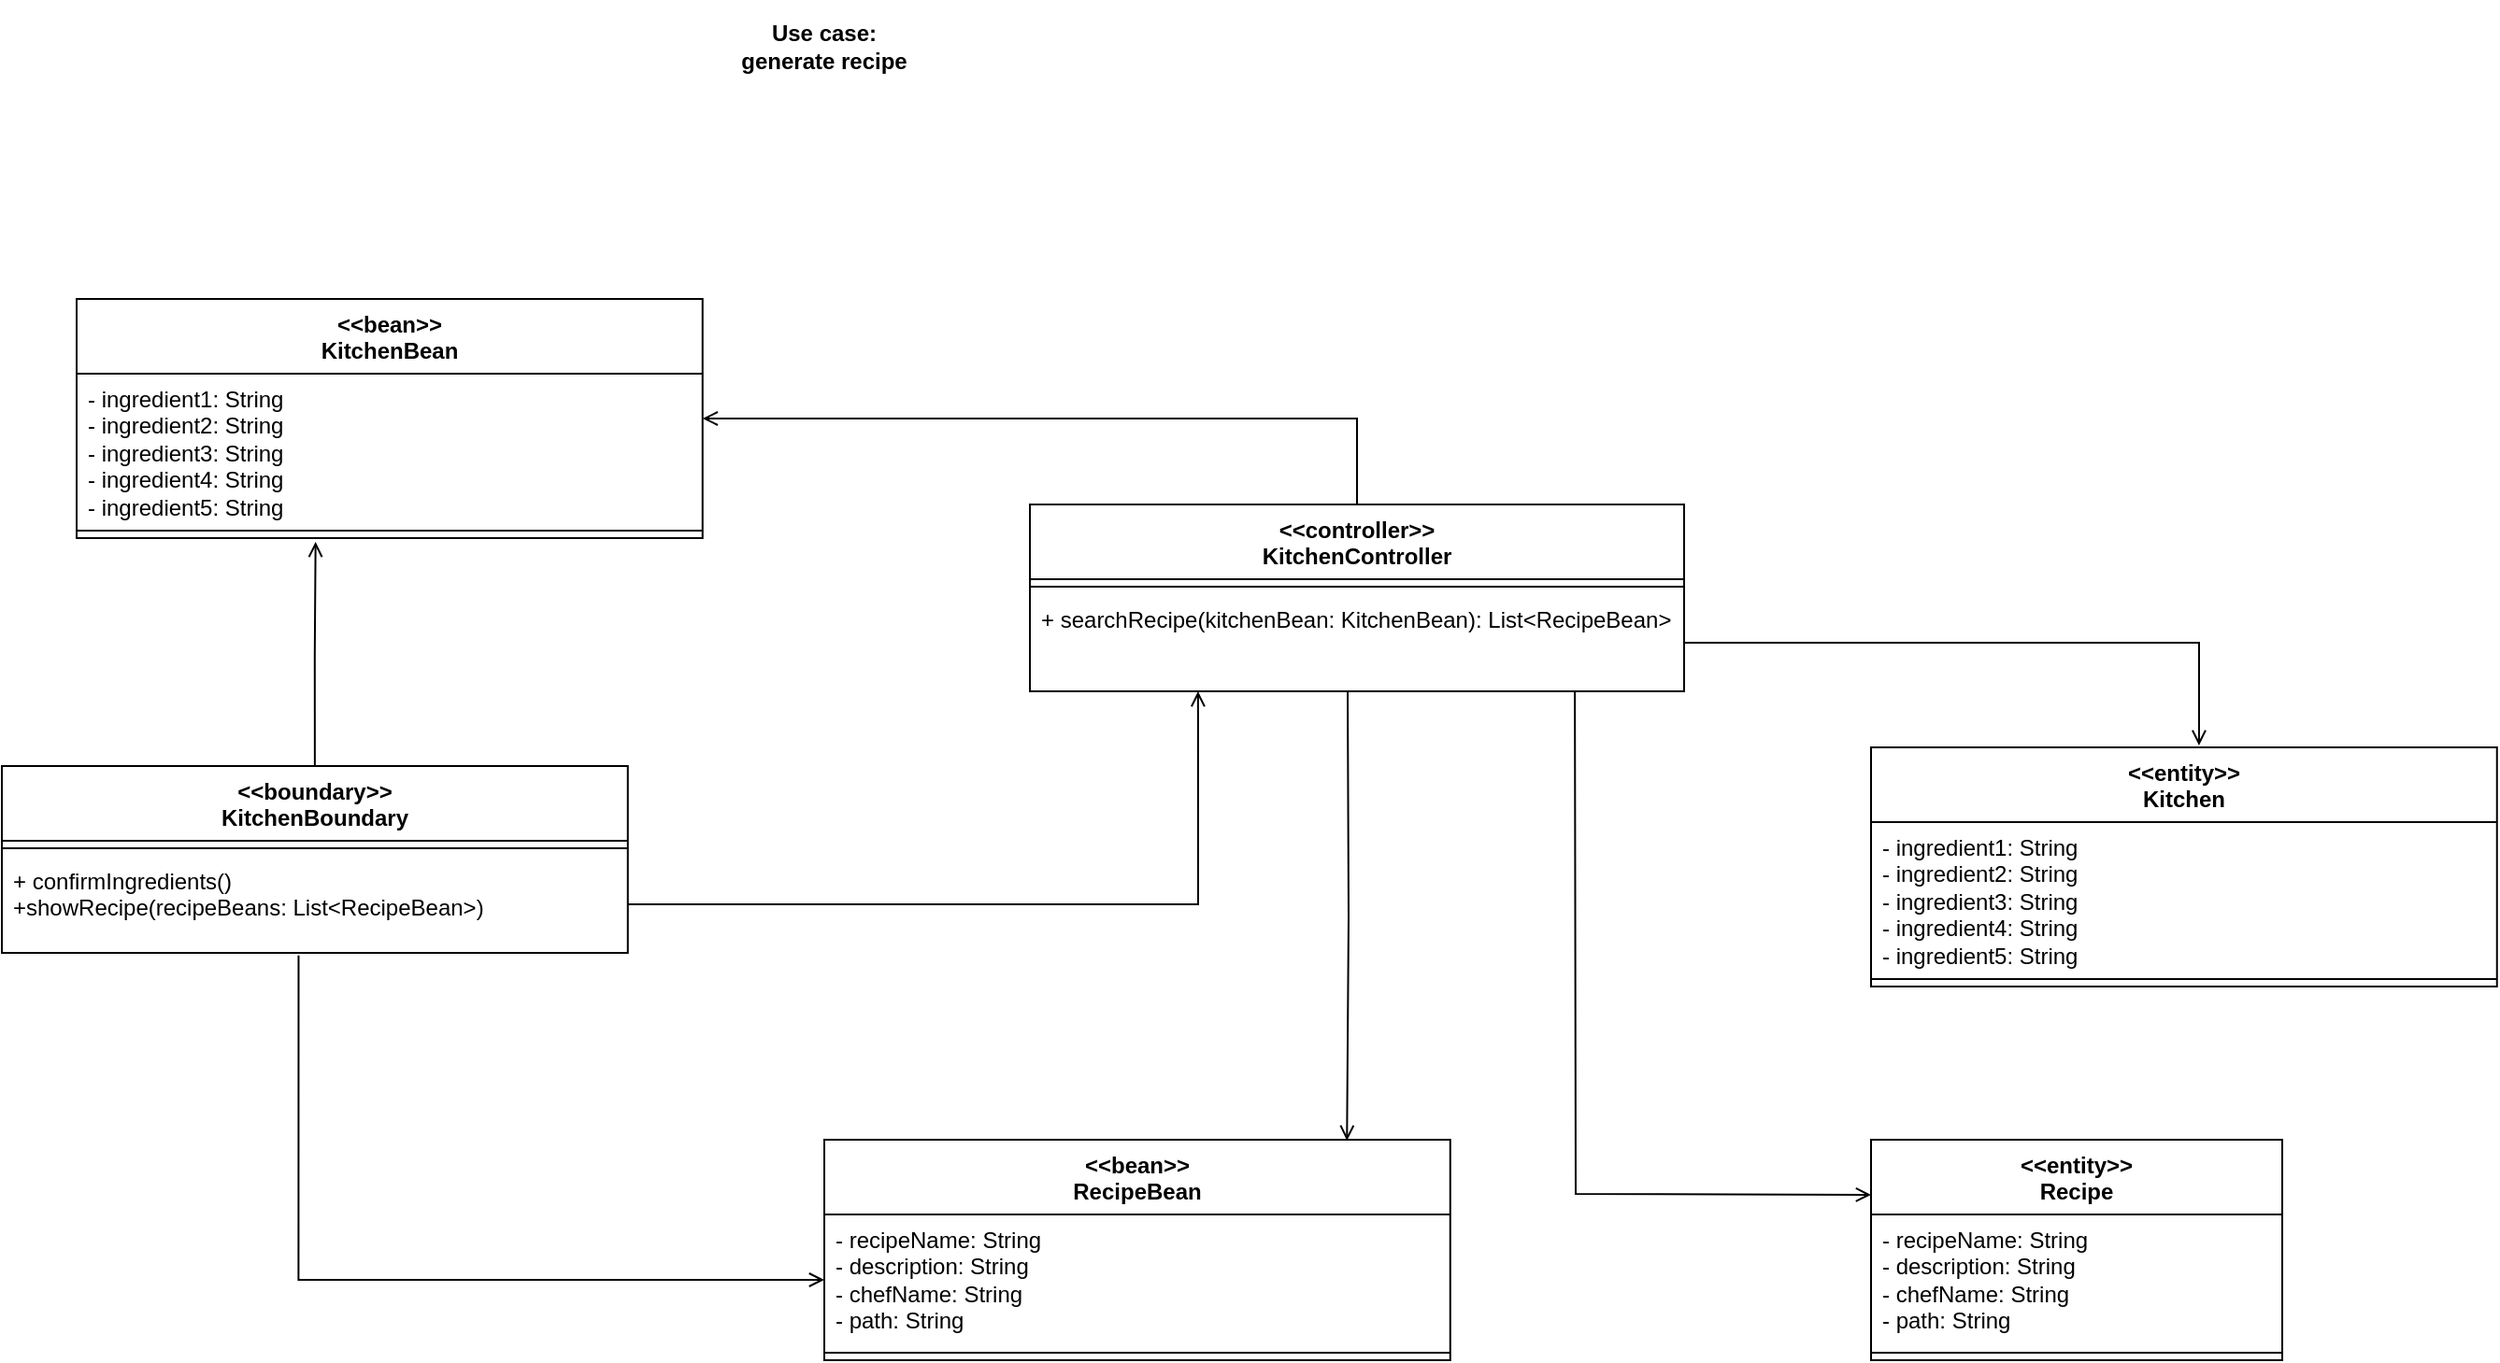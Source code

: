 <mxfile version="21.5.0" type="device">
  <diagram name="Pagina-1" id="53_TxDTbxMPhhyfTPPzY">
    <mxGraphModel dx="2940" dy="1171" grid="1" gridSize="10" guides="1" tooltips="1" connect="1" arrows="1" fold="1" page="1" pageScale="1" pageWidth="2336" pageHeight="1654" math="0" shadow="0">
      <root>
        <mxCell id="0" />
        <mxCell id="1" parent="0" />
        <mxCell id="UTxYIToO1LUAdXVs8DcE-27" style="edgeStyle=orthogonalEdgeStyle;rounded=0;orthogonalLoop=1;jettySize=auto;html=1;exitX=0.5;exitY=0;exitDx=0;exitDy=0;entryX=1;entryY=0.5;entryDx=0;entryDy=0;endArrow=open;endFill=0;" parent="1" source="UTxYIToO1LUAdXVs8DcE-1" target="UTxYIToO1LUAdXVs8DcE-18" edge="1">
          <mxGeometry relative="1" as="geometry" />
        </mxCell>
        <mxCell id="UTxYIToO1LUAdXVs8DcE-1" value="&amp;lt;&amp;lt;controller&amp;gt;&amp;gt;&lt;br&gt;KitchenController" style="swimlane;fontStyle=1;align=center;verticalAlign=top;childLayout=stackLayout;horizontal=1;startSize=40;horizontalStack=0;resizeParent=1;resizeParentMax=0;resizeLast=0;collapsible=1;marginBottom=0;whiteSpace=wrap;html=1;" parent="1" vertex="1">
          <mxGeometry x="750" y="340" width="350" height="100" as="geometry" />
        </mxCell>
        <mxCell id="UTxYIToO1LUAdXVs8DcE-3" value="" style="line;strokeWidth=1;fillColor=none;align=left;verticalAlign=middle;spacingTop=-1;spacingLeft=3;spacingRight=3;rotatable=0;labelPosition=right;points=[];portConstraint=eastwest;strokeColor=inherit;" parent="UTxYIToO1LUAdXVs8DcE-1" vertex="1">
          <mxGeometry y="40" width="350" height="8" as="geometry" />
        </mxCell>
        <mxCell id="UTxYIToO1LUAdXVs8DcE-4" value="+ searchRecipe(kitchenBean: KitchenBean): List&amp;lt;RecipeBean&amp;gt;" style="text;strokeColor=none;fillColor=none;align=left;verticalAlign=top;spacingLeft=4;spacingRight=4;overflow=hidden;rotatable=0;points=[[0,0.5],[1,0.5]];portConstraint=eastwest;whiteSpace=wrap;html=1;" parent="UTxYIToO1LUAdXVs8DcE-1" vertex="1">
          <mxGeometry y="48" width="350" height="52" as="geometry" />
        </mxCell>
        <mxCell id="UTxYIToO1LUAdXVs8DcE-5" value="&lt;b&gt;Use case: generate recipe&lt;/b&gt;" style="text;html=1;strokeColor=none;fillColor=none;align=center;verticalAlign=middle;whiteSpace=wrap;rounded=0;" parent="1" vertex="1">
          <mxGeometry x="590" y="70" width="100" height="50" as="geometry" />
        </mxCell>
        <mxCell id="UTxYIToO1LUAdXVs8DcE-26" style="edgeStyle=orthogonalEdgeStyle;rounded=0;orthogonalLoop=1;jettySize=auto;html=1;exitX=0.5;exitY=0;exitDx=0;exitDy=0;endArrow=open;endFill=0;" parent="1" source="UTxYIToO1LUAdXVs8DcE-6" edge="1">
          <mxGeometry relative="1" as="geometry">
            <mxPoint x="367.833" y="360" as="targetPoint" />
          </mxGeometry>
        </mxCell>
        <mxCell id="UTxYIToO1LUAdXVs8DcE-29" style="edgeStyle=orthogonalEdgeStyle;rounded=0;orthogonalLoop=1;jettySize=auto;html=1;exitX=0.474;exitY=1.026;exitDx=0;exitDy=0;exitPerimeter=0;entryX=0;entryY=0.5;entryDx=0;entryDy=0;endArrow=open;endFill=0;" parent="1" source="UTxYIToO1LUAdXVs8DcE-9" target="UTxYIToO1LUAdXVs8DcE-15" edge="1">
          <mxGeometry relative="1" as="geometry">
            <mxPoint x="534.88" y="640" as="targetPoint" />
            <mxPoint x="399.76" y="655" as="sourcePoint" />
            <Array as="points">
              <mxPoint x="359" y="755" />
            </Array>
          </mxGeometry>
        </mxCell>
        <mxCell id="UTxYIToO1LUAdXVs8DcE-6" value="&amp;lt;&amp;lt;boundary&amp;gt;&amp;gt;&lt;br&gt;KitchenBoundary" style="swimlane;fontStyle=1;align=center;verticalAlign=top;childLayout=stackLayout;horizontal=1;startSize=40;horizontalStack=0;resizeParent=1;resizeParentMax=0;resizeLast=0;collapsible=1;marginBottom=0;whiteSpace=wrap;html=1;" parent="1" vertex="1">
          <mxGeometry x="200" y="480" width="334.88" height="100" as="geometry" />
        </mxCell>
        <mxCell id="UTxYIToO1LUAdXVs8DcE-8" value="" style="line;strokeWidth=1;fillColor=none;align=left;verticalAlign=middle;spacingTop=-1;spacingLeft=3;spacingRight=3;rotatable=0;labelPosition=right;points=[];portConstraint=eastwest;strokeColor=inherit;" parent="UTxYIToO1LUAdXVs8DcE-6" vertex="1">
          <mxGeometry y="40" width="334.88" height="8" as="geometry" />
        </mxCell>
        <mxCell id="UTxYIToO1LUAdXVs8DcE-9" value="+ confirmIngredients()&lt;br&gt;+showRecipe(recipeBeans: List&amp;lt;RecipeBean&amp;gt;)" style="text;strokeColor=none;fillColor=none;align=left;verticalAlign=top;spacingLeft=4;spacingRight=4;overflow=hidden;rotatable=0;points=[[0,0.5],[1,0.5]];portConstraint=eastwest;whiteSpace=wrap;html=1;" parent="UTxYIToO1LUAdXVs8DcE-6" vertex="1">
          <mxGeometry y="48" width="334.88" height="52" as="geometry" />
        </mxCell>
        <mxCell id="UTxYIToO1LUAdXVs8DcE-10" value="&amp;lt;&amp;lt;entity&amp;gt;&amp;gt;&lt;br&gt;Kitchen" style="swimlane;fontStyle=1;align=center;verticalAlign=top;childLayout=stackLayout;horizontal=1;startSize=40;horizontalStack=0;resizeParent=1;resizeParentMax=0;resizeLast=0;collapsible=1;marginBottom=0;whiteSpace=wrap;html=1;" parent="1" vertex="1">
          <mxGeometry x="1200" y="470" width="334.88" height="128" as="geometry" />
        </mxCell>
        <mxCell id="UTxYIToO1LUAdXVs8DcE-11" value="- ingredient1: String&lt;br style=&quot;border-color: var(--border-color);&quot;&gt;- ingredient2: String&lt;br style=&quot;border-color: var(--border-color);&quot;&gt;- ingredient3: String&lt;br style=&quot;border-color: var(--border-color);&quot;&gt;- ingredient4: String&lt;br style=&quot;border-color: var(--border-color);&quot;&gt;- ingredient5: String" style="text;strokeColor=none;fillColor=none;align=left;verticalAlign=top;spacingLeft=4;spacingRight=4;overflow=hidden;rotatable=0;points=[[0,0.5],[1,0.5]];portConstraint=eastwest;whiteSpace=wrap;html=1;" parent="UTxYIToO1LUAdXVs8DcE-10" vertex="1">
          <mxGeometry y="40" width="334.88" height="80" as="geometry" />
        </mxCell>
        <mxCell id="UTxYIToO1LUAdXVs8DcE-12" value="" style="line;strokeWidth=1;fillColor=none;align=left;verticalAlign=middle;spacingTop=-1;spacingLeft=3;spacingRight=3;rotatable=0;labelPosition=right;points=[];portConstraint=eastwest;strokeColor=inherit;" parent="UTxYIToO1LUAdXVs8DcE-10" vertex="1">
          <mxGeometry y="120" width="334.88" height="8" as="geometry" />
        </mxCell>
        <mxCell id="UTxYIToO1LUAdXVs8DcE-14" value="&amp;lt;&amp;lt;bean&amp;gt;&amp;gt;&lt;br&gt;RecipeBean" style="swimlane;fontStyle=1;align=center;verticalAlign=top;childLayout=stackLayout;horizontal=1;startSize=40;horizontalStack=0;resizeParent=1;resizeParentMax=0;resizeLast=0;collapsible=1;marginBottom=0;whiteSpace=wrap;html=1;" parent="1" vertex="1">
          <mxGeometry x="640" y="680" width="334.88" height="118" as="geometry" />
        </mxCell>
        <mxCell id="UTxYIToO1LUAdXVs8DcE-15" value="- recipeName: String&lt;br&gt;- description: String&lt;br&gt;- chefName: String&lt;br&gt;- path: String" style="text;strokeColor=none;fillColor=none;align=left;verticalAlign=top;spacingLeft=4;spacingRight=4;overflow=hidden;rotatable=0;points=[[0,0.5],[1,0.5]];portConstraint=eastwest;whiteSpace=wrap;html=1;" parent="UTxYIToO1LUAdXVs8DcE-14" vertex="1">
          <mxGeometry y="40" width="334.88" height="70" as="geometry" />
        </mxCell>
        <mxCell id="UTxYIToO1LUAdXVs8DcE-16" value="" style="line;strokeWidth=1;fillColor=none;align=left;verticalAlign=middle;spacingTop=-1;spacingLeft=3;spacingRight=3;rotatable=0;labelPosition=right;points=[];portConstraint=eastwest;strokeColor=inherit;" parent="UTxYIToO1LUAdXVs8DcE-14" vertex="1">
          <mxGeometry y="110" width="334.88" height="8" as="geometry" />
        </mxCell>
        <mxCell id="UTxYIToO1LUAdXVs8DcE-18" value="&amp;lt;&amp;lt;bean&amp;gt;&amp;gt;&lt;br&gt;KitchenBean" style="swimlane;fontStyle=1;align=center;verticalAlign=top;childLayout=stackLayout;horizontal=1;startSize=40;horizontalStack=0;resizeParent=1;resizeParentMax=0;resizeLast=0;collapsible=1;marginBottom=0;whiteSpace=wrap;html=1;" parent="1" vertex="1">
          <mxGeometry x="240" y="230" width="334.88" height="128" as="geometry" />
        </mxCell>
        <mxCell id="UTxYIToO1LUAdXVs8DcE-19" value="- ingredient1: String&lt;br&gt;- ingredient2: String&lt;br&gt;- ingredient3: String&lt;br&gt;- ingredient4: String&lt;br&gt;- ingredient5: String" style="text;strokeColor=none;fillColor=none;align=left;verticalAlign=top;spacingLeft=4;spacingRight=4;overflow=hidden;rotatable=0;points=[[0,0.5],[1,0.5]];portConstraint=eastwest;whiteSpace=wrap;html=1;" parent="UTxYIToO1LUAdXVs8DcE-18" vertex="1">
          <mxGeometry y="40" width="334.88" height="80" as="geometry" />
        </mxCell>
        <mxCell id="UTxYIToO1LUAdXVs8DcE-20" value="" style="line;strokeWidth=1;fillColor=none;align=left;verticalAlign=middle;spacingTop=-1;spacingLeft=3;spacingRight=3;rotatable=0;labelPosition=right;points=[];portConstraint=eastwest;strokeColor=inherit;" parent="UTxYIToO1LUAdXVs8DcE-18" vertex="1">
          <mxGeometry y="120" width="334.88" height="8" as="geometry" />
        </mxCell>
        <mxCell id="UTxYIToO1LUAdXVs8DcE-24" style="edgeStyle=orthogonalEdgeStyle;rounded=0;orthogonalLoop=1;jettySize=auto;html=1;exitX=1;exitY=0.5;exitDx=0;exitDy=0;entryX=0.524;entryY=-0.008;entryDx=0;entryDy=0;entryPerimeter=0;endArrow=open;endFill=0;" parent="1" source="UTxYIToO1LUAdXVs8DcE-4" target="UTxYIToO1LUAdXVs8DcE-10" edge="1">
          <mxGeometry relative="1" as="geometry" />
        </mxCell>
        <mxCell id="UTxYIToO1LUAdXVs8DcE-25" style="edgeStyle=orthogonalEdgeStyle;rounded=0;orthogonalLoop=1;jettySize=auto;html=1;exitX=1;exitY=0.5;exitDx=0;exitDy=0;entryX=0.257;entryY=1;entryDx=0;entryDy=0;entryPerimeter=0;endArrow=open;endFill=0;" parent="1" source="UTxYIToO1LUAdXVs8DcE-9" target="UTxYIToO1LUAdXVs8DcE-4" edge="1">
          <mxGeometry relative="1" as="geometry" />
        </mxCell>
        <mxCell id="UTxYIToO1LUAdXVs8DcE-30" style="edgeStyle=orthogonalEdgeStyle;rounded=0;orthogonalLoop=1;jettySize=auto;html=1;exitX=1;exitY=0.5;exitDx=0;exitDy=0;entryX=0.835;entryY=0.004;entryDx=0;entryDy=0;entryPerimeter=0;endArrow=open;endFill=0;" parent="1" target="UTxYIToO1LUAdXVs8DcE-14" edge="1">
          <mxGeometry relative="1" as="geometry">
            <mxPoint x="920.333" y="536" as="targetPoint" />
            <mxPoint x="920" y="440" as="sourcePoint" />
          </mxGeometry>
        </mxCell>
        <mxCell id="sPLysexoVObwL9bbXaGs-1" value="&amp;lt;&amp;lt;entity&amp;gt;&amp;gt;&lt;br&gt;Recipe" style="swimlane;fontStyle=1;align=center;verticalAlign=top;childLayout=stackLayout;horizontal=1;startSize=40;horizontalStack=0;resizeParent=1;resizeParentMax=0;resizeLast=0;collapsible=1;marginBottom=0;whiteSpace=wrap;html=1;" vertex="1" parent="1">
          <mxGeometry x="1200" y="680" width="220" height="118" as="geometry" />
        </mxCell>
        <mxCell id="sPLysexoVObwL9bbXaGs-2" value="- recipeName: String&lt;br&gt;- description: String&lt;br&gt;- chefName: String&lt;br&gt;- path: String" style="text;strokeColor=none;fillColor=none;align=left;verticalAlign=top;spacingLeft=4;spacingRight=4;overflow=hidden;rotatable=0;points=[[0,0.5],[1,0.5]];portConstraint=eastwest;whiteSpace=wrap;html=1;" vertex="1" parent="sPLysexoVObwL9bbXaGs-1">
          <mxGeometry y="40" width="220" height="70" as="geometry" />
        </mxCell>
        <mxCell id="sPLysexoVObwL9bbXaGs-3" value="" style="line;strokeWidth=1;fillColor=none;align=left;verticalAlign=middle;spacingTop=-1;spacingLeft=3;spacingRight=3;rotatable=0;labelPosition=right;points=[];portConstraint=eastwest;strokeColor=inherit;" vertex="1" parent="sPLysexoVObwL9bbXaGs-1">
          <mxGeometry y="110" width="220" height="8" as="geometry" />
        </mxCell>
        <mxCell id="sPLysexoVObwL9bbXaGs-5" value="" style="endArrow=open;html=1;rounded=0;exitX=0.833;exitY=1;exitDx=0;exitDy=0;exitPerimeter=0;endFill=0;entryX=0;entryY=0.25;entryDx=0;entryDy=0;" edge="1" parent="1" source="UTxYIToO1LUAdXVs8DcE-4" target="sPLysexoVObwL9bbXaGs-1">
          <mxGeometry width="50" height="50" relative="1" as="geometry">
            <mxPoint x="910" y="540" as="sourcePoint" />
            <mxPoint x="1290" y="680.952" as="targetPoint" />
            <Array as="points">
              <mxPoint x="1042" y="709" />
            </Array>
          </mxGeometry>
        </mxCell>
      </root>
    </mxGraphModel>
  </diagram>
</mxfile>
